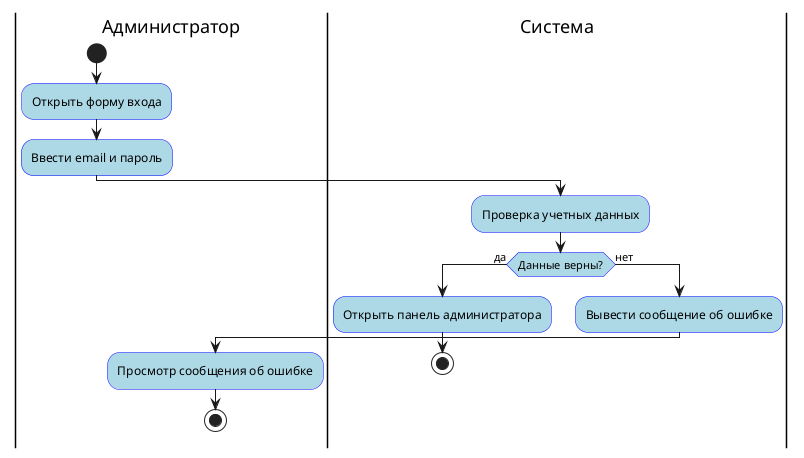 @startuml
'Диаграмма деятельности: Авторизация администратора
skinparam ActivityBackgroundColor LightBlue
skinparam ActivityBorderColor Blue

|Администратор|
start
:Открыть форму входа;
:Ввести email и пароль;

|Система|
:Проверка учетных данных;

if (Данные верны?) then (да)
  :Открыть панель администратора;
  stop
else (нет)
  :Вывести сообщение об ошибке;
  ->
  |Администратор|
  :Просмотр сообщения об ошибке;
  stop
endif

@enduml

